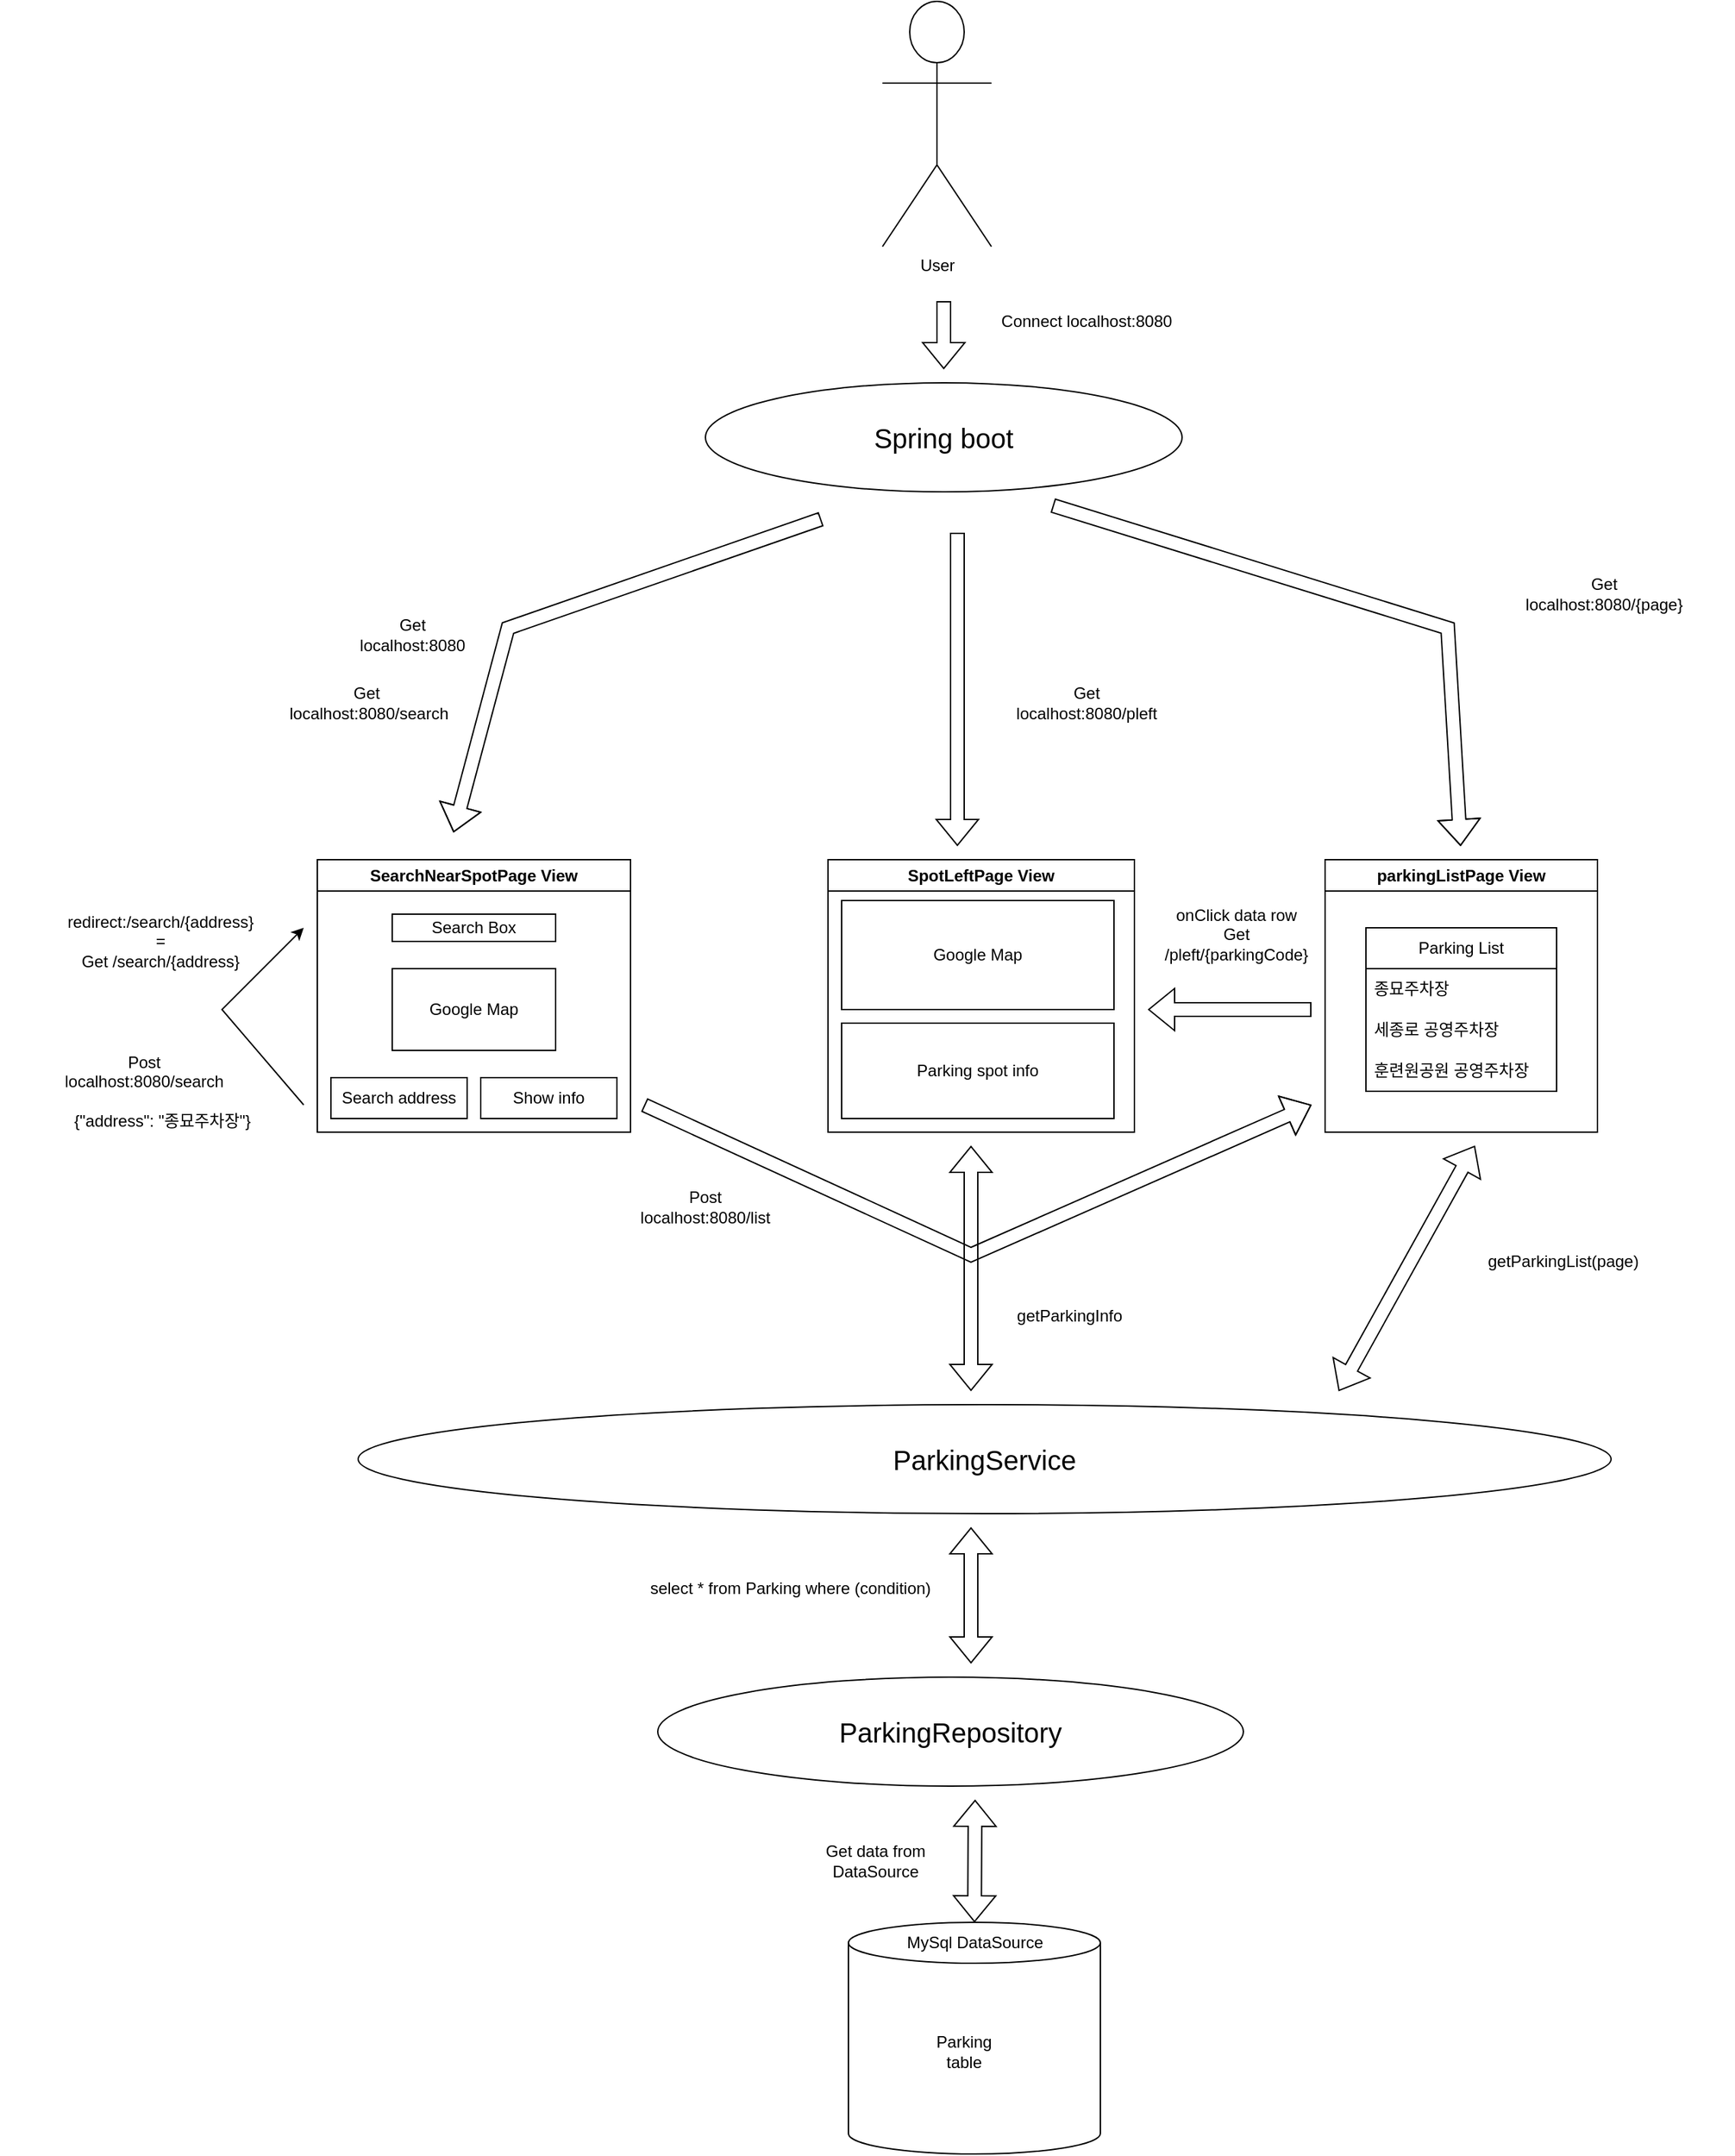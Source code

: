 <mxfile version="21.8.0" type="github">
  <diagram name="Page-1" id="eQJryWVY2TALe1gV1yyO">
    <mxGraphModel dx="1683" dy="2024" grid="1" gridSize="10" guides="1" tooltips="1" connect="1" arrows="1" fold="1" page="1" pageScale="1" pageWidth="850" pageHeight="1100" math="0" shadow="0">
      <root>
        <mxCell id="0" />
        <mxCell id="1" parent="0" />
        <mxCell id="WqG1rHplCrVIxxXKtkab-1" value="User" style="shape=umlActor;verticalLabelPosition=bottom;verticalAlign=top;html=1;outlineConnect=0;" parent="1" vertex="1">
          <mxGeometry x="785" y="-500" width="80" height="180" as="geometry" />
        </mxCell>
        <mxCell id="WqG1rHplCrVIxxXKtkab-7" value="" style="shape=flexArrow;endArrow=classic;html=1;rounded=0;" parent="1" edge="1">
          <mxGeometry width="50" height="50" relative="1" as="geometry">
            <mxPoint x="740" y="-120" as="sourcePoint" />
            <mxPoint x="470" y="110" as="targetPoint" />
            <Array as="points">
              <mxPoint x="510" y="-40" />
            </Array>
          </mxGeometry>
        </mxCell>
        <mxCell id="-Joo_TxMOP61XnY2LteA-4" value="" style="group" vertex="1" connectable="0" parent="1">
          <mxGeometry x="760" y="910" width="185" height="170" as="geometry" />
        </mxCell>
        <mxCell id="-Joo_TxMOP61XnY2LteA-1" value="" style="shape=cylinder3;whiteSpace=wrap;html=1;boundedLbl=1;backgroundOutline=1;size=15;movable=1;resizable=1;rotatable=1;deletable=1;editable=1;locked=0;connectable=1;" vertex="1" parent="-Joo_TxMOP61XnY2LteA-4">
          <mxGeometry width="185" height="170" as="geometry" />
        </mxCell>
        <mxCell id="-Joo_TxMOP61XnY2LteA-2" value="MySql DataSource" style="text;html=1;strokeColor=none;fillColor=none;align=center;verticalAlign=middle;whiteSpace=wrap;rounded=0;movable=1;resizable=1;rotatable=1;deletable=1;editable=1;locked=0;connectable=1;" vertex="1" parent="-Joo_TxMOP61XnY2LteA-4">
          <mxGeometry x="27.5" width="130" height="30" as="geometry" />
        </mxCell>
        <mxCell id="-Joo_TxMOP61XnY2LteA-3" value="Parking table" style="text;html=1;strokeColor=none;fillColor=none;align=center;verticalAlign=middle;whiteSpace=wrap;rounded=0;movable=1;resizable=1;rotatable=1;deletable=1;editable=1;locked=0;connectable=1;" vertex="1" parent="-Joo_TxMOP61XnY2LteA-4">
          <mxGeometry x="55" y="80" width="60" height="30" as="geometry" />
        </mxCell>
        <mxCell id="-Joo_TxMOP61XnY2LteA-5" value="SearchNearSpotPage View" style="swimlane;whiteSpace=wrap;html=1;" vertex="1" parent="1">
          <mxGeometry x="370" y="130" width="230" height="200" as="geometry" />
        </mxCell>
        <mxCell id="-Joo_TxMOP61XnY2LteA-7" value="Search Box" style="rounded=0;whiteSpace=wrap;html=1;" vertex="1" parent="-Joo_TxMOP61XnY2LteA-5">
          <mxGeometry x="55" y="40" width="120" height="20" as="geometry" />
        </mxCell>
        <mxCell id="-Joo_TxMOP61XnY2LteA-8" value="Google Map" style="rounded=0;whiteSpace=wrap;html=1;" vertex="1" parent="-Joo_TxMOP61XnY2LteA-5">
          <mxGeometry x="55" y="80" width="120" height="60" as="geometry" />
        </mxCell>
        <mxCell id="-Joo_TxMOP61XnY2LteA-34" value="Search address" style="rounded=0;whiteSpace=wrap;html=1;" vertex="1" parent="-Joo_TxMOP61XnY2LteA-5">
          <mxGeometry x="10" y="160" width="100" height="30" as="geometry" />
        </mxCell>
        <mxCell id="-Joo_TxMOP61XnY2LteA-35" value="Show info" style="rounded=0;whiteSpace=wrap;html=1;" vertex="1" parent="-Joo_TxMOP61XnY2LteA-5">
          <mxGeometry x="120" y="160" width="100" height="30" as="geometry" />
        </mxCell>
        <mxCell id="-Joo_TxMOP61XnY2LteA-9" value="Get&lt;br&gt;localhost:8080" style="text;html=1;strokeColor=none;fillColor=none;align=center;verticalAlign=middle;whiteSpace=wrap;rounded=0;" vertex="1" parent="1">
          <mxGeometry x="390" y="-50" width="100" height="30" as="geometry" />
        </mxCell>
        <mxCell id="-Joo_TxMOP61XnY2LteA-11" value="&lt;font style=&quot;font-size: 20px;&quot;&gt;ParkingService&lt;/font&gt;" style="ellipse;whiteSpace=wrap;html=1;" vertex="1" parent="1">
          <mxGeometry x="400" y="530" width="920" height="80" as="geometry" />
        </mxCell>
        <mxCell id="-Joo_TxMOP61XnY2LteA-13" value="&lt;font style=&quot;font-size: 20px;&quot;&gt;ParkingRepository&lt;/font&gt;" style="ellipse;whiteSpace=wrap;html=1;" vertex="1" parent="1">
          <mxGeometry x="620" y="730" width="430" height="80" as="geometry" />
        </mxCell>
        <mxCell id="-Joo_TxMOP61XnY2LteA-14" value="" style="shape=flexArrow;endArrow=classic;startArrow=classic;html=1;rounded=0;" edge="1" parent="1">
          <mxGeometry width="100" height="100" relative="1" as="geometry">
            <mxPoint x="850" y="720" as="sourcePoint" />
            <mxPoint x="850" y="620" as="targetPoint" />
          </mxGeometry>
        </mxCell>
        <mxCell id="-Joo_TxMOP61XnY2LteA-15" value="" style="shape=flexArrow;endArrow=classic;startArrow=classic;html=1;rounded=0;" edge="1" parent="1" source="-Joo_TxMOP61XnY2LteA-2">
          <mxGeometry width="100" height="100" relative="1" as="geometry">
            <mxPoint x="430" y="920" as="sourcePoint" />
            <mxPoint x="853" y="820" as="targetPoint" />
          </mxGeometry>
        </mxCell>
        <mxCell id="-Joo_TxMOP61XnY2LteA-18" value="Get data from DataSource" style="text;html=1;strokeColor=none;fillColor=none;align=center;verticalAlign=middle;whiteSpace=wrap;rounded=0;" vertex="1" parent="1">
          <mxGeometry x="710" y="850" width="140" height="30" as="geometry" />
        </mxCell>
        <mxCell id="-Joo_TxMOP61XnY2LteA-20" value="SpotLeftPage View" style="swimlane;whiteSpace=wrap;html=1;" vertex="1" parent="1">
          <mxGeometry x="745" y="130" width="225" height="200" as="geometry" />
        </mxCell>
        <mxCell id="-Joo_TxMOP61XnY2LteA-54" value="Google Map" style="rounded=0;whiteSpace=wrap;html=1;" vertex="1" parent="-Joo_TxMOP61XnY2LteA-20">
          <mxGeometry x="10" y="30" width="200" height="80" as="geometry" />
        </mxCell>
        <mxCell id="-Joo_TxMOP61XnY2LteA-55" value="Parking spot info" style="rounded=0;whiteSpace=wrap;html=1;" vertex="1" parent="-Joo_TxMOP61XnY2LteA-20">
          <mxGeometry x="10" y="120" width="200" height="70" as="geometry" />
        </mxCell>
        <mxCell id="-Joo_TxMOP61XnY2LteA-23" value="Get&amp;nbsp;&lt;br&gt;localhost:8080/search" style="text;html=1;strokeColor=none;fillColor=none;align=center;verticalAlign=middle;whiteSpace=wrap;rounded=0;" vertex="1" parent="1">
          <mxGeometry x="347.5" width="120" height="30" as="geometry" />
        </mxCell>
        <mxCell id="-Joo_TxMOP61XnY2LteA-24" value="" style="shape=flexArrow;endArrow=classic;html=1;rounded=0;" edge="1" parent="1">
          <mxGeometry width="50" height="50" relative="1" as="geometry">
            <mxPoint x="840" y="-110" as="sourcePoint" />
            <mxPoint x="840" y="120" as="targetPoint" />
          </mxGeometry>
        </mxCell>
        <mxCell id="-Joo_TxMOP61XnY2LteA-25" value="parkingListPage View" style="swimlane;whiteSpace=wrap;html=1;" vertex="1" parent="1">
          <mxGeometry x="1110" y="130" width="200" height="200" as="geometry" />
        </mxCell>
        <mxCell id="-Joo_TxMOP61XnY2LteA-47" value="Parking List" style="swimlane;fontStyle=0;childLayout=stackLayout;horizontal=1;startSize=30;horizontalStack=0;resizeParent=1;resizeParentMax=0;resizeLast=0;collapsible=1;marginBottom=0;whiteSpace=wrap;html=1;" vertex="1" parent="-Joo_TxMOP61XnY2LteA-25">
          <mxGeometry x="30" y="50" width="140" height="120" as="geometry" />
        </mxCell>
        <mxCell id="-Joo_TxMOP61XnY2LteA-48" value="종묘주차장" style="text;strokeColor=none;fillColor=none;align=left;verticalAlign=middle;spacingLeft=4;spacingRight=4;overflow=hidden;points=[[0,0.5],[1,0.5]];portConstraint=eastwest;rotatable=0;whiteSpace=wrap;html=1;" vertex="1" parent="-Joo_TxMOP61XnY2LteA-47">
          <mxGeometry y="30" width="140" height="30" as="geometry" />
        </mxCell>
        <mxCell id="-Joo_TxMOP61XnY2LteA-49" value="세종로 공영주차장" style="text;strokeColor=none;fillColor=none;align=left;verticalAlign=middle;spacingLeft=4;spacingRight=4;overflow=hidden;points=[[0,0.5],[1,0.5]];portConstraint=eastwest;rotatable=0;whiteSpace=wrap;html=1;" vertex="1" parent="-Joo_TxMOP61XnY2LteA-47">
          <mxGeometry y="60" width="140" height="30" as="geometry" />
        </mxCell>
        <mxCell id="-Joo_TxMOP61XnY2LteA-50" value="훈련원공원 공영주차장" style="text;strokeColor=none;fillColor=none;align=left;verticalAlign=middle;spacingLeft=4;spacingRight=4;overflow=hidden;points=[[0,0.5],[1,0.5]];portConstraint=eastwest;rotatable=0;whiteSpace=wrap;html=1;" vertex="1" parent="-Joo_TxMOP61XnY2LteA-47">
          <mxGeometry y="90" width="140" height="30" as="geometry" />
        </mxCell>
        <mxCell id="-Joo_TxMOP61XnY2LteA-28" value="" style="shape=flexArrow;endArrow=classic;html=1;rounded=0;" edge="1" parent="1">
          <mxGeometry width="50" height="50" relative="1" as="geometry">
            <mxPoint x="910" y="-130" as="sourcePoint" />
            <mxPoint x="1209.5" y="120" as="targetPoint" />
            <Array as="points">
              <mxPoint x="1200" y="-40" />
            </Array>
          </mxGeometry>
        </mxCell>
        <mxCell id="-Joo_TxMOP61XnY2LteA-29" value="Get&lt;br&gt;localhost:8080/pleft" style="text;html=1;strokeColor=none;fillColor=none;align=center;verticalAlign=middle;whiteSpace=wrap;rounded=0;" vertex="1" parent="1">
          <mxGeometry x="840" width="190" height="30" as="geometry" />
        </mxCell>
        <mxCell id="-Joo_TxMOP61XnY2LteA-30" value="Get&lt;br&gt;localhost:8080/{page}" style="text;html=1;strokeColor=none;fillColor=none;align=center;verticalAlign=middle;whiteSpace=wrap;rounded=0;" vertex="1" parent="1">
          <mxGeometry x="1220" y="-80" width="190" height="30" as="geometry" />
        </mxCell>
        <mxCell id="-Joo_TxMOP61XnY2LteA-31" value="" style="shape=flexArrow;endArrow=classic;startArrow=classic;html=1;rounded=0;" edge="1" parent="1">
          <mxGeometry width="100" height="100" relative="1" as="geometry">
            <mxPoint x="1120" y="520" as="sourcePoint" />
            <mxPoint x="1220" y="340" as="targetPoint" />
          </mxGeometry>
        </mxCell>
        <mxCell id="-Joo_TxMOP61XnY2LteA-32" value="" style="shape=flexArrow;endArrow=classic;startArrow=classic;html=1;rounded=0;" edge="1" parent="1">
          <mxGeometry width="100" height="100" relative="1" as="geometry">
            <mxPoint x="850" y="520" as="sourcePoint" />
            <mxPoint x="850" y="340" as="targetPoint" />
          </mxGeometry>
        </mxCell>
        <mxCell id="-Joo_TxMOP61XnY2LteA-39" value="getParkingList(page)" style="text;html=1;strokeColor=none;fillColor=none;align=center;verticalAlign=middle;whiteSpace=wrap;rounded=0;" vertex="1" parent="1">
          <mxGeometry x="1220" y="410" width="130" height="30" as="geometry" />
        </mxCell>
        <mxCell id="-Joo_TxMOP61XnY2LteA-41" value="select * from Parking where (condition)" style="text;html=1;strokeColor=none;fillColor=none;align=center;verticalAlign=middle;whiteSpace=wrap;rounded=0;" vertex="1" parent="1">
          <mxGeometry x="595" y="650" width="245" height="30" as="geometry" />
        </mxCell>
        <mxCell id="-Joo_TxMOP61XnY2LteA-52" value="" style="shape=flexArrow;endArrow=classic;html=1;rounded=0;" edge="1" parent="1">
          <mxGeometry width="50" height="50" relative="1" as="geometry">
            <mxPoint x="1100" y="240" as="sourcePoint" />
            <mxPoint x="980" y="240" as="targetPoint" />
          </mxGeometry>
        </mxCell>
        <mxCell id="-Joo_TxMOP61XnY2LteA-53" value="onClick data row&lt;br&gt;Get&lt;br&gt;/pleft/{parkingCode}" style="text;html=1;strokeColor=none;fillColor=none;align=center;verticalAlign=middle;whiteSpace=wrap;rounded=0;" vertex="1" parent="1">
          <mxGeometry x="990" y="150" width="110" height="70" as="geometry" />
        </mxCell>
        <mxCell id="-Joo_TxMOP61XnY2LteA-56" value="" style="shape=flexArrow;endArrow=classic;html=1;rounded=0;" edge="1" parent="1">
          <mxGeometry width="50" height="50" relative="1" as="geometry">
            <mxPoint x="610" y="310" as="sourcePoint" />
            <mxPoint x="1100" y="310" as="targetPoint" />
            <Array as="points">
              <mxPoint x="850" y="420" />
            </Array>
          </mxGeometry>
        </mxCell>
        <mxCell id="-Joo_TxMOP61XnY2LteA-57" value="Post&lt;br&gt;localhost:8080/list" style="text;html=1;strokeColor=none;fillColor=none;align=center;verticalAlign=middle;whiteSpace=wrap;rounded=0;" vertex="1" parent="1">
          <mxGeometry x="600" y="370" width="110" height="30" as="geometry" />
        </mxCell>
        <mxCell id="-Joo_TxMOP61XnY2LteA-61" value="" style="endArrow=classic;html=1;rounded=0;" edge="1" parent="1">
          <mxGeometry width="50" height="50" relative="1" as="geometry">
            <mxPoint x="360" y="310" as="sourcePoint" />
            <mxPoint x="360" y="180" as="targetPoint" />
            <Array as="points">
              <mxPoint x="300" y="240" />
            </Array>
          </mxGeometry>
        </mxCell>
        <mxCell id="-Joo_TxMOP61XnY2LteA-62" value="Post&lt;br&gt;localhost:8080/search&lt;br&gt;&lt;br&gt;&lt;span style=&quot;white-space: pre;&quot;&gt;&#x9;&lt;/span&gt;{&quot;address&quot;: &quot;종묘주차장&quot;}" style="text;html=1;strokeColor=none;fillColor=none;align=center;verticalAlign=middle;whiteSpace=wrap;rounded=0;" vertex="1" parent="1">
          <mxGeometry x="137.5" y="250" width="210" height="100" as="geometry" />
        </mxCell>
        <mxCell id="-Joo_TxMOP61XnY2LteA-63" value="getParkingInfo" style="text;html=1;strokeColor=none;fillColor=none;align=center;verticalAlign=middle;whiteSpace=wrap;rounded=0;" vertex="1" parent="1">
          <mxGeometry x="840" y="450" width="165" height="30" as="geometry" />
        </mxCell>
        <mxCell id="-Joo_TxMOP61XnY2LteA-64" value="redirect:/search/{address}&lt;br&gt;=&lt;br&gt;Get /search/{address}" style="text;html=1;strokeColor=none;fillColor=none;align=center;verticalAlign=middle;whiteSpace=wrap;rounded=0;" vertex="1" parent="1">
          <mxGeometry x="180" y="160" width="150" height="60" as="geometry" />
        </mxCell>
        <mxCell id="-Joo_TxMOP61XnY2LteA-66" value="&lt;font style=&quot;font-size: 20px;&quot;&gt;Spring boot&lt;/font&gt;" style="ellipse;whiteSpace=wrap;html=1;" vertex="1" parent="1">
          <mxGeometry x="655" y="-220" width="350" height="80" as="geometry" />
        </mxCell>
        <mxCell id="-Joo_TxMOP61XnY2LteA-67" value="" style="shape=flexArrow;endArrow=classic;html=1;rounded=0;" edge="1" parent="1">
          <mxGeometry width="50" height="50" relative="1" as="geometry">
            <mxPoint x="830" y="-280" as="sourcePoint" />
            <mxPoint x="830" y="-230" as="targetPoint" />
          </mxGeometry>
        </mxCell>
        <mxCell id="-Joo_TxMOP61XnY2LteA-68" value="Connect localhost:8080" style="text;html=1;strokeColor=none;fillColor=none;align=center;verticalAlign=middle;whiteSpace=wrap;rounded=0;" vertex="1" parent="1">
          <mxGeometry x="860" y="-280" width="150" height="30" as="geometry" />
        </mxCell>
      </root>
    </mxGraphModel>
  </diagram>
</mxfile>
